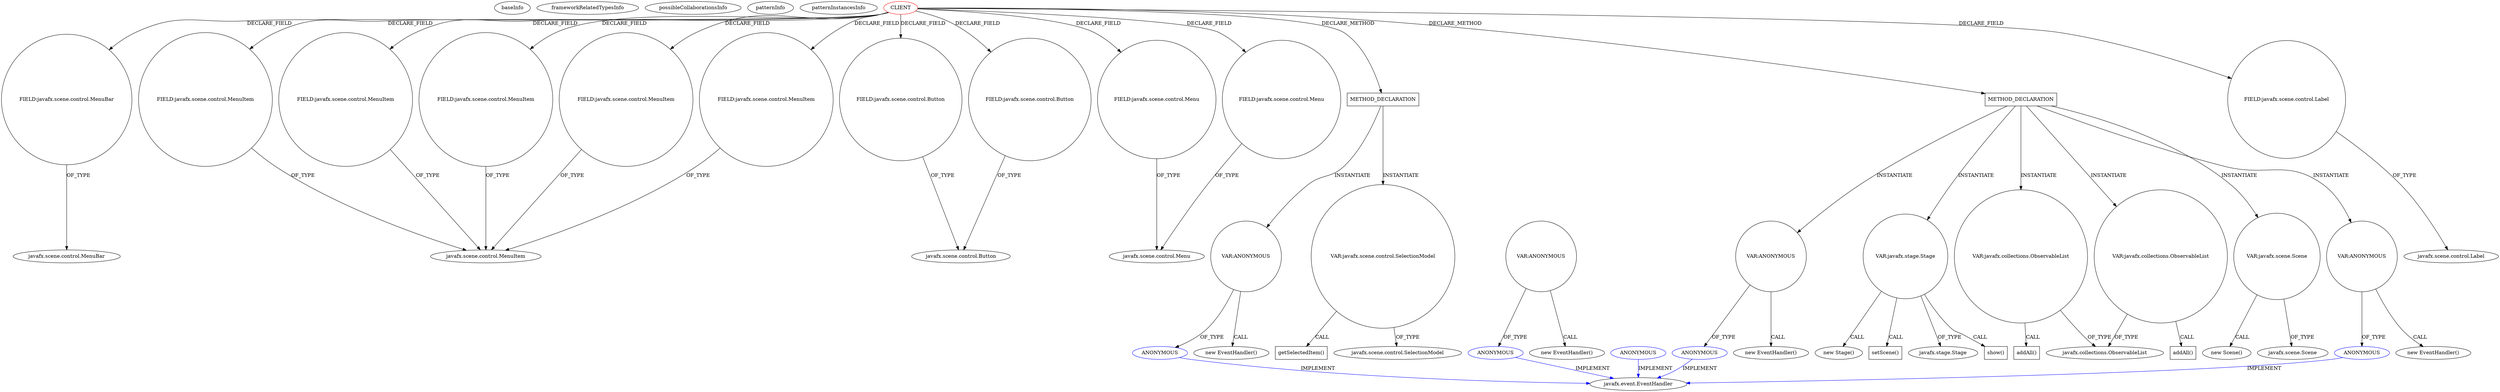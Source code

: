 digraph {
baseInfo[graphId=2471,category="pattern",isAnonymous=false,possibleRelation=false]
frameworkRelatedTypesInfo[]
possibleCollaborationsInfo[]
patternInfo[frequency=2.0,patternRootClient=0]
patternInstancesInfo[0="zvakanaka-bitbit~/zvakanaka-bitbit/bitbit-master/src/bitbit/BitBit.java~BitBit~4923",1="bjornbil-reservatie~/bjornbil-reservatie/reservatie-master/ReservatieKommaFinal/src/be/khleuven/bjornbillen/controller/MainController.java~MainController~2178"]
28[label="FIELD:javafx.scene.control.MenuBar",vertexType="FIELD_DECLARATION",isFrameworkType=false,shape=circle]
0[label="CLIENT",vertexType="ROOT_CLIENT_CLASS_DECLARATION",isFrameworkType=false,color=red]
30[label="FIELD:javafx.scene.control.MenuItem",vertexType="FIELD_DECLARATION",isFrameworkType=false,shape=circle]
44[label="FIELD:javafx.scene.control.Button",vertexType="FIELD_DECLARATION",isFrameworkType=false,shape=circle]
2[label="FIELD:javafx.scene.control.MenuItem",vertexType="FIELD_DECLARATION",isFrameworkType=false,shape=circle]
64[label="FIELD:javafx.scene.control.MenuItem",vertexType="FIELD_DECLARATION",isFrameworkType=false,shape=circle]
48[label="FIELD:javafx.scene.control.MenuItem",vertexType="FIELD_DECLARATION",isFrameworkType=false,shape=circle]
18[label="FIELD:javafx.scene.control.Button",vertexType="FIELD_DECLARATION",isFrameworkType=false,shape=circle]
32[label="FIELD:javafx.scene.control.MenuItem",vertexType="FIELD_DECLARATION",isFrameworkType=false,shape=circle]
16[label="FIELD:javafx.scene.control.Menu",vertexType="FIELD_DECLARATION",isFrameworkType=false,shape=circle]
12[label="FIELD:javafx.scene.control.Menu",vertexType="FIELD_DECLARATION",isFrameworkType=false,shape=circle]
29[label="javafx.scene.control.MenuBar",vertexType="FRAMEWORK_CLASS_TYPE",isFrameworkType=false]
3[label="javafx.scene.control.MenuItem",vertexType="FRAMEWORK_CLASS_TYPE",isFrameworkType=false]
13[label="javafx.scene.control.Menu",vertexType="FRAMEWORK_CLASS_TYPE",isFrameworkType=false]
216[label="METHOD_DECLARATION",vertexType="CLIENT_METHOD_DECLARATION",isFrameworkType=false,shape=box]
246[label="VAR:javafx.scene.control.SelectionModel",vertexType="VARIABLE_EXPRESION",isFrameworkType=false,shape=circle]
247[label="getSelectedItem()",vertexType="INSIDE_CALL",isFrameworkType=false,shape=box]
232[label="javafx.scene.control.SelectionModel",vertexType="FRAMEWORK_CLASS_TYPE",isFrameworkType=false]
22[label="FIELD:javafx.scene.control.Label",vertexType="FIELD_DECLARATION",isFrameworkType=false,shape=circle]
23[label="javafx.scene.control.Label",vertexType="FRAMEWORK_CLASS_TYPE",isFrameworkType=false]
19[label="javafx.scene.control.Button",vertexType="FRAMEWORK_CLASS_TYPE",isFrameworkType=false]
227[label="VAR:ANONYMOUS",vertexType="VARIABLE_EXPRESION",isFrameworkType=false,shape=circle]
228[label="ANONYMOUS",vertexType="REFERENCE_ANONYMOUS_DECLARATION",isFrameworkType=false,color=blue]
226[label="new EventHandler()",vertexType="CONSTRUCTOR_CALL",isFrameworkType=false]
177[label="javafx.event.EventHandler",vertexType="FRAMEWORK_INTERFACE_TYPE",isFrameworkType=false]
488[label="ANONYMOUS",vertexType="REFERENCE_ANONYMOUS_DECLARATION",isFrameworkType=false,color=blue]
376[label="ANONYMOUS",vertexType="REFERENCE_ANONYMOUS_DECLARATION",isFrameworkType=false,color=blue]
342[label="ANONYMOUS",vertexType="REFERENCE_ANONYMOUS_DECLARATION",isFrameworkType=false,color=blue]
176[label="ANONYMOUS",vertexType="REFERENCE_ANONYMOUS_DECLARATION",isFrameworkType=false,color=blue]
375[label="VAR:ANONYMOUS",vertexType="VARIABLE_EXPRESION",isFrameworkType=false,shape=circle]
374[label="new EventHandler()",vertexType="CONSTRUCTOR_CALL",isFrameworkType=false]
341[label="VAR:ANONYMOUS",vertexType="VARIABLE_EXPRESION",isFrameworkType=false,shape=circle]
340[label="new EventHandler()",vertexType="CONSTRUCTOR_CALL",isFrameworkType=false]
487[label="VAR:ANONYMOUS",vertexType="VARIABLE_EXPRESION",isFrameworkType=false,shape=circle]
486[label="new EventHandler()",vertexType="CONSTRUCTOR_CALL",isFrameworkType=false]
289[label="METHOD_DECLARATION",vertexType="CLIENT_METHOD_DECLARATION",isFrameworkType=false,shape=box]
386[label="VAR:javafx.stage.Stage",vertexType="VARIABLE_EXPRESION",isFrameworkType=false,shape=circle]
68[label="javafx.stage.Stage",vertexType="FRAMEWORK_CLASS_TYPE",isFrameworkType=false]
419[label="VAR:javafx.collections.ObservableList",vertexType="VARIABLE_EXPRESION",isFrameworkType=false,shape=circle]
413[label="VAR:javafx.collections.ObservableList",vertexType="VARIABLE_EXPRESION",isFrameworkType=false,shape=circle]
11[label="javafx.collections.ObservableList",vertexType="FRAMEWORK_INTERFACE_TYPE",isFrameworkType=false]
406[label="show()",vertexType="INSIDE_CALL",isFrameworkType=false,shape=box]
401[label="VAR:javafx.scene.Scene",vertexType="VARIABLE_EXPRESION",isFrameworkType=false,shape=circle]
400[label="new Scene()",vertexType="CONSTRUCTOR_CALL",isFrameworkType=false]
385[label="new Stage()",vertexType="CONSTRUCTOR_CALL",isFrameworkType=false]
404[label="setScene()",vertexType="INSIDE_CALL",isFrameworkType=false,shape=box]
74[label="javafx.scene.Scene",vertexType="FRAMEWORK_CLASS_TYPE",isFrameworkType=false]
414[label="addAll()",vertexType="INSIDE_CALL",isFrameworkType=false,shape=box]
420[label="addAll()",vertexType="INSIDE_CALL",isFrameworkType=false,shape=box]
227->228[label="OF_TYPE"]
0->12[label="DECLARE_FIELD"]
64->3[label="OF_TYPE"]
0->32[label="DECLARE_FIELD"]
341->342[label="OF_TYPE"]
0->28[label="DECLARE_FIELD"]
0->18[label="DECLARE_FIELD"]
342->177[label="IMPLEMENT",color=blue]
413->414[label="CALL"]
401->400[label="CALL"]
32->3[label="OF_TYPE"]
289->375[label="INSTANTIATE"]
0->2[label="DECLARE_FIELD"]
0->22[label="DECLARE_FIELD"]
0->289[label="DECLARE_METHOD"]
401->74[label="OF_TYPE"]
341->340[label="CALL"]
289->341[label="INSTANTIATE"]
376->177[label="IMPLEMENT",color=blue]
0->44[label="DECLARE_FIELD"]
487->488[label="OF_TYPE"]
386->385[label="CALL"]
0->64[label="DECLARE_FIELD"]
246->247[label="CALL"]
419->11[label="OF_TYPE"]
0->48[label="DECLARE_FIELD"]
488->177[label="IMPLEMENT",color=blue]
487->486[label="CALL"]
30->3[label="OF_TYPE"]
419->420[label="CALL"]
0->216[label="DECLARE_METHOD"]
375->376[label="OF_TYPE"]
16->13[label="OF_TYPE"]
246->232[label="OF_TYPE"]
375->374[label="CALL"]
289->386[label="INSTANTIATE"]
289->413[label="INSTANTIATE"]
176->177[label="IMPLEMENT",color=blue]
18->19[label="OF_TYPE"]
386->404[label="CALL"]
289->419[label="INSTANTIATE"]
227->226[label="CALL"]
44->19[label="OF_TYPE"]
48->3[label="OF_TYPE"]
12->13[label="OF_TYPE"]
413->11[label="OF_TYPE"]
386->406[label="CALL"]
0->16[label="DECLARE_FIELD"]
216->227[label="INSTANTIATE"]
22->23[label="OF_TYPE"]
228->177[label="IMPLEMENT",color=blue]
289->401[label="INSTANTIATE"]
216->246[label="INSTANTIATE"]
0->30[label="DECLARE_FIELD"]
386->68[label="OF_TYPE"]
2->3[label="OF_TYPE"]
28->29[label="OF_TYPE"]
}
